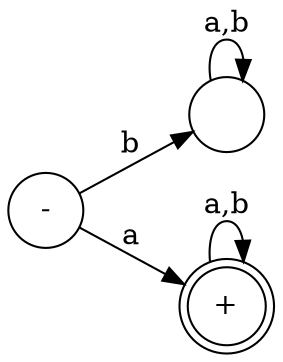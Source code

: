 digraph {
  rankdir="LR"
  q0 [label="-" shape=circle]
  q1 [label=" " shape=circle]
  q2 [label="+" shape=doublecircle]
  
  q0 -> q1 [label="b"]
  q1 -> q1 [label="a,b"]
  q0 -> q2 [label="a"]
  q2 -> q2 [label="a,b"]
}
